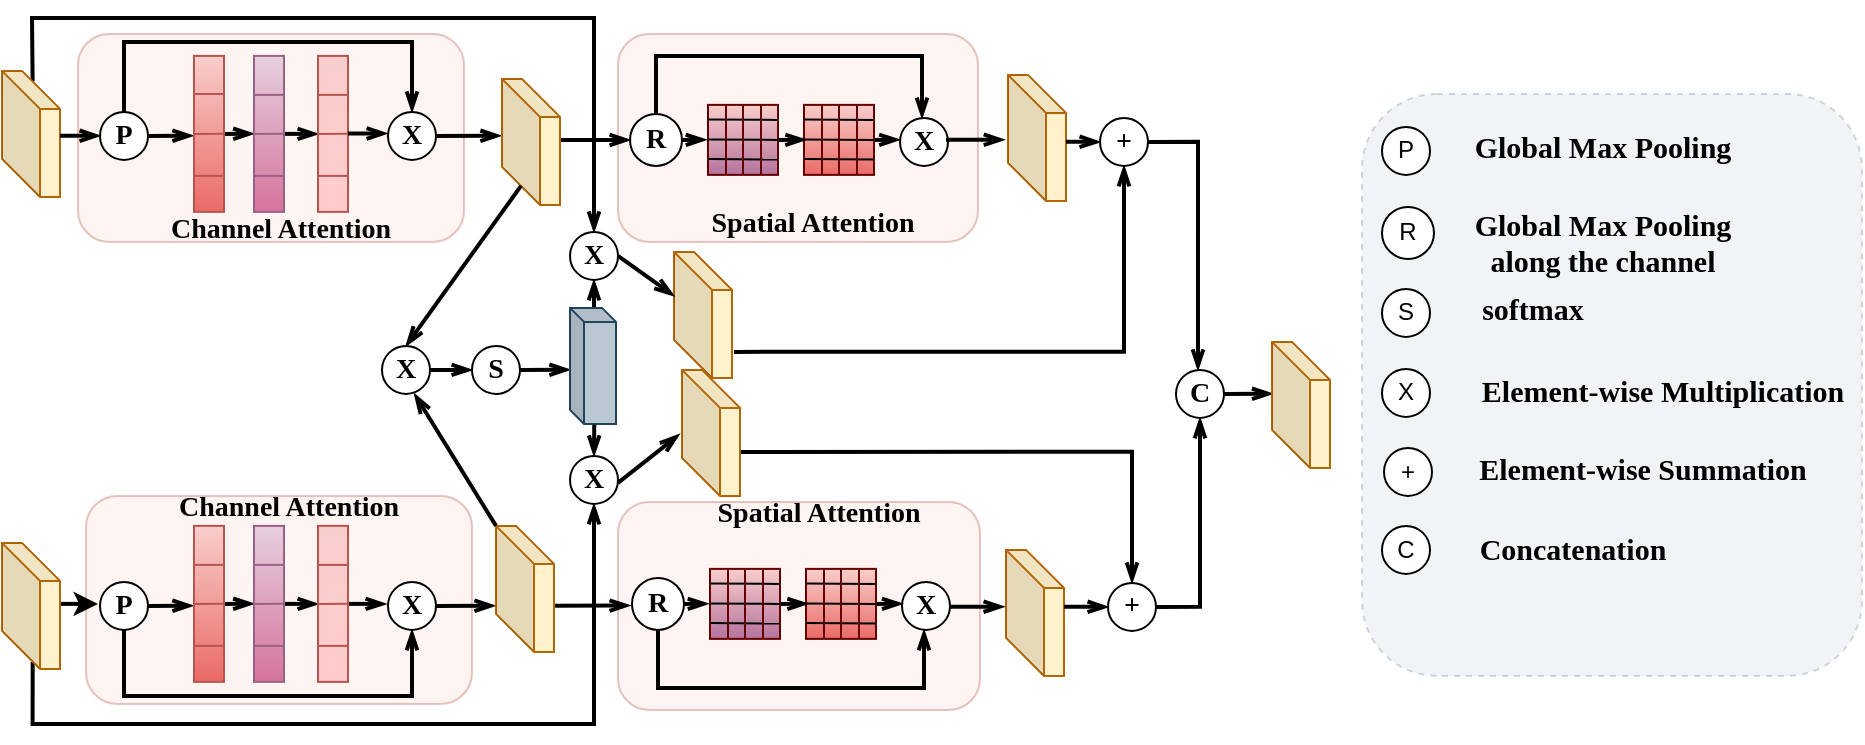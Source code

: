 <mxfile version="15.7.3" type="github">
  <diagram id="kla_TFwa5ksE1_9cNiPs" name="Page-1">
    <mxGraphModel dx="1381" dy="720" grid="1" gridSize="10" guides="1" tooltips="1" connect="1" arrows="1" fold="1" page="1" pageScale="1" pageWidth="980" pageHeight="420" background="none" math="0" shadow="0">
      <root>
        <mxCell id="0" />
        <mxCell id="1" parent="0" />
        <mxCell id="lSViHXrkh7Qbspp2XSNX-234" value="" style="rounded=1;whiteSpace=wrap;html=1;sketch=0;fontFamily=Times New Roman;fontSize=14;strokeColor=#23445d;fillColor=#bac8d3;gradientDirection=south;opacity=20;dashed=1;" vertex="1" parent="1">
          <mxGeometry x="710" y="62.94" width="250" height="291" as="geometry" />
        </mxCell>
        <mxCell id="lSViHXrkh7Qbspp2XSNX-188" value="" style="rounded=1;whiteSpace=wrap;html=1;sketch=0;strokeColor=#ae4132;fillColor=#fad9d5;gradientDirection=south;opacity=30;" vertex="1" parent="1">
          <mxGeometry x="72" y="263.94" width="193" height="104" as="geometry" />
        </mxCell>
        <mxCell id="lSViHXrkh7Qbspp2XSNX-205" value="" style="rounded=1;whiteSpace=wrap;html=1;sketch=0;strokeColor=#ae4132;fillColor=#fad9d5;gradientDirection=south;opacity=30;" vertex="1" parent="1">
          <mxGeometry x="338" y="266.94" width="181" height="104" as="geometry" />
        </mxCell>
        <mxCell id="lSViHXrkh7Qbspp2XSNX-208" value="" style="rounded=1;whiteSpace=wrap;html=1;sketch=0;strokeColor=#ae4132;fillColor=#fad9d5;gradientDirection=south;opacity=30;" vertex="1" parent="1">
          <mxGeometry x="338" y="32.94" width="180" height="104" as="geometry" />
        </mxCell>
        <mxCell id="lSViHXrkh7Qbspp2XSNX-183" value="" style="rounded=1;whiteSpace=wrap;html=1;sketch=0;strokeColor=#ae4132;fillColor=#fad9d5;gradientDirection=south;opacity=30;" vertex="1" parent="1">
          <mxGeometry x="68" y="32.94" width="193" height="104" as="geometry" />
        </mxCell>
        <mxCell id="lSViHXrkh7Qbspp2XSNX-160" style="edgeStyle=orthogonalEdgeStyle;rounded=0;sketch=0;orthogonalLoop=1;jettySize=auto;html=1;exitX=0.529;exitY=0.082;exitDx=0;exitDy=0;exitPerimeter=0;entryX=0.5;entryY=0;entryDx=0;entryDy=0;strokeColor=#000000;endArrow=openThin;endFill=0;strokeWidth=2;" edge="1" parent="1" source="lSViHXrkh7Qbspp2XSNX-192" target="lSViHXrkh7Qbspp2XSNX-129">
          <mxGeometry relative="1" as="geometry">
            <mxPoint x="45" y="42.94" as="sourcePoint" />
            <Array as="points">
              <mxPoint x="45" y="54.94" />
              <mxPoint x="45" y="24.94" />
              <mxPoint x="326" y="24.94" />
            </Array>
          </mxGeometry>
        </mxCell>
        <mxCell id="lSViHXrkh7Qbspp2XSNX-54" style="edgeStyle=orthogonalEdgeStyle;rounded=1;sketch=0;orthogonalLoop=1;jettySize=auto;html=1;exitX=1;exitY=0.5;exitDx=0;exitDy=0;strokeColor=#000000;endArrow=openThin;endFill=0;strokeWidth=2;" edge="1" parent="1" source="lSViHXrkh7Qbspp2XSNX-5">
          <mxGeometry relative="1" as="geometry">
            <mxPoint x="125.414" y="83.871" as="targetPoint" />
          </mxGeometry>
        </mxCell>
        <mxCell id="lSViHXrkh7Qbspp2XSNX-58" style="edgeStyle=orthogonalEdgeStyle;rounded=0;sketch=0;orthogonalLoop=1;jettySize=auto;html=1;exitX=0.5;exitY=0;exitDx=0;exitDy=0;entryX=0.5;entryY=0;entryDx=0;entryDy=0;strokeColor=#000000;endArrow=openThin;endFill=0;strokeWidth=2;" edge="1" parent="1" source="lSViHXrkh7Qbspp2XSNX-5" target="lSViHXrkh7Qbspp2XSNX-18">
          <mxGeometry relative="1" as="geometry">
            <Array as="points">
              <mxPoint x="91" y="36.94" />
              <mxPoint x="235" y="36.94" />
            </Array>
          </mxGeometry>
        </mxCell>
        <mxCell id="lSViHXrkh7Qbspp2XSNX-5" value="&lt;font face=&quot;Times New Roman&quot; size=&quot;1&quot;&gt;&lt;b style=&quot;font-size: 14px&quot;&gt;P&lt;/b&gt;&lt;/font&gt;" style="ellipse;whiteSpace=wrap;html=1;aspect=fixed;" vertex="1" parent="1">
          <mxGeometry x="79" y="71.94" width="24" height="24" as="geometry" />
        </mxCell>
        <mxCell id="lSViHXrkh7Qbspp2XSNX-55" style="edgeStyle=orthogonalEdgeStyle;rounded=1;sketch=0;orthogonalLoop=1;jettySize=auto;html=1;exitX=1;exitY=0.5;exitDx=0;exitDy=0;strokeColor=#000000;endArrow=openThin;endFill=0;strokeWidth=2;" edge="1" parent="1" source="lSViHXrkh7Qbspp2XSNX-6">
          <mxGeometry relative="1" as="geometry">
            <mxPoint x="155.759" y="83.181" as="targetPoint" />
          </mxGeometry>
        </mxCell>
        <mxCell id="lSViHXrkh7Qbspp2XSNX-6" value="" style="rounded=0;whiteSpace=wrap;html=1;fillColor=#f8cecc;gradientColor=#ea6b66;strokeColor=#b85450;" vertex="1" parent="1">
          <mxGeometry x="126" y="43.94" width="15" height="78" as="geometry" />
        </mxCell>
        <mxCell id="lSViHXrkh7Qbspp2XSNX-8" value="" style="endArrow=none;html=1;rounded=0;entryX=1;entryY=0.25;entryDx=0;entryDy=0;fillColor=#f8cecc;gradientColor=#ea6b66;strokeColor=#b85450;" edge="1" parent="1">
          <mxGeometry width="50" height="50" relative="1" as="geometry">
            <mxPoint x="126" y="82.94" as="sourcePoint" />
            <mxPoint x="141" y="82.87" as="targetPoint" />
          </mxGeometry>
        </mxCell>
        <mxCell id="lSViHXrkh7Qbspp2XSNX-9" value="" style="endArrow=none;html=1;rounded=0;fillColor=#f8cecc;gradientColor=#ea6b66;strokeColor=#b85450;" edge="1" parent="1">
          <mxGeometry width="50" height="50" relative="1" as="geometry">
            <mxPoint x="126" y="103.94" as="sourcePoint" />
            <mxPoint x="141" y="103.94" as="targetPoint" />
          </mxGeometry>
        </mxCell>
        <mxCell id="lSViHXrkh7Qbspp2XSNX-139" style="edgeStyle=orthogonalEdgeStyle;rounded=0;sketch=0;orthogonalLoop=1;jettySize=auto;html=1;exitX=1;exitY=0.5;exitDx=0;exitDy=0;entryX=0.048;entryY=0.432;entryDx=0;entryDy=0;entryPerimeter=0;strokeColor=#000000;endArrow=openThin;endFill=0;strokeWidth=2;" edge="1" parent="1" source="lSViHXrkh7Qbspp2XSNX-18">
          <mxGeometry relative="1" as="geometry">
            <mxPoint x="279.44" y="84.5" as="targetPoint" />
          </mxGeometry>
        </mxCell>
        <mxCell id="lSViHXrkh7Qbspp2XSNX-18" value="&lt;font face=&quot;Times New Roman&quot; size=&quot;1&quot;&gt;&lt;b style=&quot;font-size: 14px&quot;&gt;X&lt;/b&gt;&lt;/font&gt;" style="ellipse;whiteSpace=wrap;html=1;aspect=fixed;" vertex="1" parent="1">
          <mxGeometry x="223" y="71.94" width="24" height="24" as="geometry" />
        </mxCell>
        <mxCell id="lSViHXrkh7Qbspp2XSNX-63" style="edgeStyle=orthogonalEdgeStyle;rounded=0;sketch=0;orthogonalLoop=1;jettySize=auto;html=1;exitX=1;exitY=0.5;exitDx=0;exitDy=0;strokeColor=#000000;endArrow=openThin;endFill=0;strokeWidth=2;" edge="1" parent="1" source="lSViHXrkh7Qbspp2XSNX-20">
          <mxGeometry relative="1" as="geometry">
            <mxPoint x="382.143" y="85.797" as="targetPoint" />
          </mxGeometry>
        </mxCell>
        <mxCell id="lSViHXrkh7Qbspp2XSNX-69" style="edgeStyle=orthogonalEdgeStyle;rounded=0;sketch=0;orthogonalLoop=1;jettySize=auto;html=1;exitX=0.5;exitY=0;exitDx=0;exitDy=0;strokeColor=#000000;endArrow=openThin;endFill=0;strokeWidth=2;" edge="1" parent="1" source="lSViHXrkh7Qbspp2XSNX-20">
          <mxGeometry relative="1" as="geometry">
            <mxPoint x="490" y="75" as="targetPoint" />
            <Array as="points">
              <mxPoint x="357" y="43.94" />
              <mxPoint x="490" y="43.94" />
            </Array>
          </mxGeometry>
        </mxCell>
        <mxCell id="lSViHXrkh7Qbspp2XSNX-20" value="&lt;font face=&quot;Times New Roman&quot; size=&quot;1&quot;&gt;&lt;b style=&quot;font-size: 14px&quot;&gt;R&lt;/b&gt;&lt;/font&gt;" style="ellipse;whiteSpace=wrap;html=1;aspect=fixed;" vertex="1" parent="1">
          <mxGeometry x="344" y="72.94" width="26" height="26" as="geometry" />
        </mxCell>
        <mxCell id="lSViHXrkh7Qbspp2XSNX-167" style="edgeStyle=orthogonalEdgeStyle;rounded=0;sketch=0;orthogonalLoop=1;jettySize=auto;html=1;exitX=1;exitY=0.5;exitDx=0;exitDy=0;strokeColor=#000000;endArrow=openThin;endFill=0;strokeWidth=2;entryX=-0.01;entryY=0.453;entryDx=0;entryDy=0;entryPerimeter=0;" edge="1" parent="1" source="lSViHXrkh7Qbspp2XSNX-29" target="lSViHXrkh7Qbspp2XSNX-67">
          <mxGeometry relative="1" as="geometry">
            <mxPoint x="477" y="86" as="targetPoint" />
          </mxGeometry>
        </mxCell>
        <mxCell id="lSViHXrkh7Qbspp2XSNX-29" value="" style="whiteSpace=wrap;html=1;aspect=fixed;fillColor=#f8cecc;gradientColor=#ea6b66;strokeColor=#660000;gradientDirection=south;" vertex="1" parent="1">
          <mxGeometry x="431" y="68.44" width="35" height="35" as="geometry" />
        </mxCell>
        <mxCell id="lSViHXrkh7Qbspp2XSNX-30" value="" style="endArrow=none;html=1;rounded=0;exitX=0;exitY=0.25;exitDx=0;exitDy=0;" edge="1" parent="1">
          <mxGeometry width="50" height="50" relative="1" as="geometry">
            <mxPoint x="431" y="75.74" as="sourcePoint" />
            <mxPoint x="466" y="75.94" as="targetPoint" />
          </mxGeometry>
        </mxCell>
        <mxCell id="lSViHXrkh7Qbspp2XSNX-31" value="" style="endArrow=none;html=1;rounded=0;exitX=0;exitY=0.25;exitDx=0;exitDy=0;" edge="1" parent="1">
          <mxGeometry width="50" height="50" relative="1" as="geometry">
            <mxPoint x="431" y="85.74" as="sourcePoint" />
            <mxPoint x="466" y="85.94" as="targetPoint" />
          </mxGeometry>
        </mxCell>
        <mxCell id="lSViHXrkh7Qbspp2XSNX-32" value="" style="endArrow=none;html=1;rounded=0;exitX=0;exitY=0.25;exitDx=0;exitDy=0;" edge="1" parent="1">
          <mxGeometry width="50" height="50" relative="1" as="geometry">
            <mxPoint x="431" y="95.54" as="sourcePoint" />
            <mxPoint x="466" y="95.74" as="targetPoint" />
          </mxGeometry>
        </mxCell>
        <mxCell id="lSViHXrkh7Qbspp2XSNX-33" value="" style="endArrow=none;html=1;rounded=0;exitX=0.5;exitY=1;exitDx=0;exitDy=0;entryX=0.5;entryY=0;entryDx=0;entryDy=0;strokeColor=#660000;" edge="1" parent="1" source="lSViHXrkh7Qbspp2XSNX-29" target="lSViHXrkh7Qbspp2XSNX-29">
          <mxGeometry width="50" height="50" relative="1" as="geometry">
            <mxPoint x="396" y="118.44" as="sourcePoint" />
            <mxPoint x="446" y="68.44" as="targetPoint" />
          </mxGeometry>
        </mxCell>
        <mxCell id="lSViHXrkh7Qbspp2XSNX-34" value="" style="endArrow=none;html=1;rounded=0;exitX=0.5;exitY=1;exitDx=0;exitDy=0;entryX=0.5;entryY=0;entryDx=0;entryDy=0;strokeColor=#660000;" edge="1" parent="1">
          <mxGeometry width="50" height="50" relative="1" as="geometry">
            <mxPoint x="440" y="103.44" as="sourcePoint" />
            <mxPoint x="440" y="68.44" as="targetPoint" />
          </mxGeometry>
        </mxCell>
        <mxCell id="lSViHXrkh7Qbspp2XSNX-35" value="" style="endArrow=none;html=1;rounded=0;exitX=0.5;exitY=1;exitDx=0;exitDy=0;entryX=0.5;entryY=0;entryDx=0;entryDy=0;strokeColor=#660000;" edge="1" parent="1">
          <mxGeometry width="50" height="50" relative="1" as="geometry">
            <mxPoint x="457.5" y="103.44" as="sourcePoint" />
            <mxPoint x="457.5" y="68.44" as="targetPoint" />
          </mxGeometry>
        </mxCell>
        <mxCell id="lSViHXrkh7Qbspp2XSNX-64" style="edgeStyle=orthogonalEdgeStyle;rounded=0;sketch=0;orthogonalLoop=1;jettySize=auto;html=1;exitX=1;exitY=0.5;exitDx=0;exitDy=0;strokeColor=#000000;endArrow=openThin;endFill=0;strokeWidth=2;" edge="1" parent="1" source="lSViHXrkh7Qbspp2XSNX-36">
          <mxGeometry relative="1" as="geometry">
            <mxPoint x="431.857" y="85.797" as="targetPoint" />
          </mxGeometry>
        </mxCell>
        <mxCell id="lSViHXrkh7Qbspp2XSNX-36" value="" style="whiteSpace=wrap;html=1;aspect=fixed;fillColor=#f8cecc;strokeColor=#660000;gradientDirection=south;gradientColor=#B5739D;" vertex="1" parent="1">
          <mxGeometry x="383" y="68.44" width="35" height="35" as="geometry" />
        </mxCell>
        <mxCell id="lSViHXrkh7Qbspp2XSNX-37" value="" style="endArrow=none;html=1;rounded=0;exitX=0;exitY=0.25;exitDx=0;exitDy=0;fillColor=#f8cecc;gradientColor=#ea6b66;strokeColor=#000000;" edge="1" parent="1">
          <mxGeometry width="50" height="50" relative="1" as="geometry">
            <mxPoint x="383" y="75.74" as="sourcePoint" />
            <mxPoint x="418.0" y="75.94" as="targetPoint" />
          </mxGeometry>
        </mxCell>
        <mxCell id="lSViHXrkh7Qbspp2XSNX-38" value="" style="endArrow=none;html=1;rounded=0;exitX=0;exitY=0.25;exitDx=0;exitDy=0;fillColor=#f8cecc;gradientColor=#ea6b66;strokeColor=#000000;" edge="1" parent="1">
          <mxGeometry width="50" height="50" relative="1" as="geometry">
            <mxPoint x="383" y="85.74" as="sourcePoint" />
            <mxPoint x="418.0" y="85.94" as="targetPoint" />
          </mxGeometry>
        </mxCell>
        <mxCell id="lSViHXrkh7Qbspp2XSNX-39" value="" style="endArrow=none;html=1;rounded=0;exitX=0;exitY=0.25;exitDx=0;exitDy=0;fillColor=#f8cecc;gradientColor=#ea6b66;strokeColor=#000000;" edge="1" parent="1">
          <mxGeometry width="50" height="50" relative="1" as="geometry">
            <mxPoint x="383" y="95.54" as="sourcePoint" />
            <mxPoint x="418.0" y="95.74" as="targetPoint" />
          </mxGeometry>
        </mxCell>
        <mxCell id="lSViHXrkh7Qbspp2XSNX-40" value="" style="endArrow=none;html=1;rounded=0;exitX=0.5;exitY=1;exitDx=0;exitDy=0;entryX=0.5;entryY=0;entryDx=0;entryDy=0;strokeColor=#660000;fillColor=#f8cecc;gradientColor=#ea6b66;" edge="1" parent="1" source="lSViHXrkh7Qbspp2XSNX-36" target="lSViHXrkh7Qbspp2XSNX-36">
          <mxGeometry width="50" height="50" relative="1" as="geometry">
            <mxPoint x="348" y="118.44" as="sourcePoint" />
            <mxPoint x="398" y="68.44" as="targetPoint" />
          </mxGeometry>
        </mxCell>
        <mxCell id="lSViHXrkh7Qbspp2XSNX-41" value="" style="endArrow=none;html=1;rounded=0;exitX=0.5;exitY=1;exitDx=0;exitDy=0;entryX=0.5;entryY=0;entryDx=0;entryDy=0;strokeColor=#660000;fillColor=#f8cecc;gradientColor=#ea6b66;" edge="1" parent="1">
          <mxGeometry width="50" height="50" relative="1" as="geometry">
            <mxPoint x="392" y="103.44" as="sourcePoint" />
            <mxPoint x="392" y="68.44" as="targetPoint" />
          </mxGeometry>
        </mxCell>
        <mxCell id="lSViHXrkh7Qbspp2XSNX-42" value="" style="endArrow=none;html=1;rounded=0;exitX=0.5;exitY=1;exitDx=0;exitDy=0;entryX=0.5;entryY=0;entryDx=0;entryDy=0;strokeColor=#660000;fillColor=#f8cecc;gradientColor=#ea6b66;" edge="1" parent="1">
          <mxGeometry width="50" height="50" relative="1" as="geometry">
            <mxPoint x="409.5" y="103.44" as="sourcePoint" />
            <mxPoint x="409.5" y="68.44" as="targetPoint" />
          </mxGeometry>
        </mxCell>
        <mxCell id="lSViHXrkh7Qbspp2XSNX-56" style="edgeStyle=orthogonalEdgeStyle;rounded=1;sketch=0;orthogonalLoop=1;jettySize=auto;html=1;exitX=1;exitY=0.5;exitDx=0;exitDy=0;entryX=0;entryY=0.5;entryDx=0;entryDy=0;strokeColor=#000000;endArrow=openThin;endFill=0;strokeWidth=2;" edge="1" parent="1" source="lSViHXrkh7Qbspp2XSNX-43" target="lSViHXrkh7Qbspp2XSNX-47">
          <mxGeometry relative="1" as="geometry" />
        </mxCell>
        <mxCell id="lSViHXrkh7Qbspp2XSNX-43" value="" style="rounded=0;whiteSpace=wrap;html=1;fillColor=#e6d0de;gradientColor=#d5739d;strokeColor=#996185;" vertex="1" parent="1">
          <mxGeometry x="156" y="43.94" width="15" height="78" as="geometry" />
        </mxCell>
        <mxCell id="lSViHXrkh7Qbspp2XSNX-44" value="" style="endArrow=none;html=1;rounded=0;entryX=1;entryY=0.25;entryDx=0;entryDy=0;exitX=0;exitY=0.25;exitDx=0;exitDy=0;fillColor=#e6d0de;gradientColor=#d5739d;strokeColor=#996185;" edge="1" parent="1" source="lSViHXrkh7Qbspp2XSNX-43" target="lSViHXrkh7Qbspp2XSNX-43">
          <mxGeometry width="50" height="50" relative="1" as="geometry">
            <mxPoint x="156" y="63.94" as="sourcePoint" />
            <mxPoint x="206" y="13.94" as="targetPoint" />
          </mxGeometry>
        </mxCell>
        <mxCell id="lSViHXrkh7Qbspp2XSNX-45" value="" style="endArrow=none;html=1;rounded=0;entryX=1;entryY=0.25;entryDx=0;entryDy=0;fillColor=#e6d0de;gradientColor=#d5739d;strokeColor=#996185;" edge="1" parent="1">
          <mxGeometry width="50" height="50" relative="1" as="geometry">
            <mxPoint x="156" y="82.94" as="sourcePoint" />
            <mxPoint x="171" y="82.87" as="targetPoint" />
          </mxGeometry>
        </mxCell>
        <mxCell id="lSViHXrkh7Qbspp2XSNX-46" value="" style="endArrow=none;html=1;rounded=0;fillColor=#e6d0de;gradientColor=#d5739d;strokeColor=#996185;" edge="1" parent="1">
          <mxGeometry width="50" height="50" relative="1" as="geometry">
            <mxPoint x="156" y="103.94" as="sourcePoint" />
            <mxPoint x="171" y="103.94" as="targetPoint" />
          </mxGeometry>
        </mxCell>
        <mxCell id="lSViHXrkh7Qbspp2XSNX-47" value="" style="rounded=0;whiteSpace=wrap;html=1;fillColor=#f8cecc;strokeColor=#b85450;gradientColor=#FFCCCC;" vertex="1" parent="1">
          <mxGeometry x="188" y="43.94" width="15" height="78" as="geometry" />
        </mxCell>
        <mxCell id="lSViHXrkh7Qbspp2XSNX-48" value="" style="endArrow=none;html=1;rounded=0;entryX=1;entryY=0.25;entryDx=0;entryDy=0;exitX=0;exitY=0.25;exitDx=0;exitDy=0;fillColor=#f8cecc;strokeColor=#b85450;gradientColor=#ea6b66;" edge="1" parent="1" source="lSViHXrkh7Qbspp2XSNX-47" target="lSViHXrkh7Qbspp2XSNX-47">
          <mxGeometry width="50" height="50" relative="1" as="geometry">
            <mxPoint x="188" y="63.94" as="sourcePoint" />
            <mxPoint x="238" y="13.94" as="targetPoint" />
          </mxGeometry>
        </mxCell>
        <mxCell id="lSViHXrkh7Qbspp2XSNX-49" value="" style="endArrow=none;html=1;rounded=0;entryX=1;entryY=0.25;entryDx=0;entryDy=0;fillColor=#f8cecc;strokeColor=#b85450;gradientColor=#ea6b66;" edge="1" parent="1">
          <mxGeometry width="50" height="50" relative="1" as="geometry">
            <mxPoint x="188" y="82.94" as="sourcePoint" />
            <mxPoint x="203" y="82.87" as="targetPoint" />
          </mxGeometry>
        </mxCell>
        <mxCell id="lSViHXrkh7Qbspp2XSNX-50" value="" style="endArrow=none;html=1;rounded=0;fillColor=#f8cecc;strokeColor=#b85450;gradientColor=#ea6b66;" edge="1" parent="1">
          <mxGeometry width="50" height="50" relative="1" as="geometry">
            <mxPoint x="188" y="103.94" as="sourcePoint" />
            <mxPoint x="203" y="103.94" as="targetPoint" />
          </mxGeometry>
        </mxCell>
        <mxCell id="lSViHXrkh7Qbspp2XSNX-62" style="edgeStyle=orthogonalEdgeStyle;rounded=0;sketch=0;orthogonalLoop=1;jettySize=auto;html=1;exitX=1;exitY=0.5;exitDx=0;exitDy=0;strokeColor=#000000;endArrow=openThin;endFill=0;strokeWidth=2;" edge="1" parent="1">
          <mxGeometry relative="1" as="geometry">
            <mxPoint x="344" y="85.94" as="targetPoint" />
            <mxPoint x="308.0" y="85.95" as="sourcePoint" />
          </mxGeometry>
        </mxCell>
        <mxCell id="lSViHXrkh7Qbspp2XSNX-67" value="&lt;font face=&quot;Times New Roman&quot; size=&quot;1&quot;&gt;&lt;b style=&quot;font-size: 14px&quot;&gt;X&lt;/b&gt;&lt;/font&gt;" style="ellipse;whiteSpace=wrap;html=1;aspect=fixed;" vertex="1" parent="1">
          <mxGeometry x="479" y="74.94" width="24" height="24" as="geometry" />
        </mxCell>
        <mxCell id="lSViHXrkh7Qbspp2XSNX-116" style="edgeStyle=orthogonalEdgeStyle;rounded=0;sketch=0;orthogonalLoop=1;jettySize=auto;html=1;exitX=0;exitY=0;exitDx=30;exitDy=50;exitPerimeter=0;strokeColor=#000000;strokeWidth=2;" edge="1" parent="1">
          <mxGeometry relative="1" as="geometry">
            <mxPoint x="78" y="317.94" as="targetPoint" />
            <mxPoint x="55" y="317.94" as="sourcePoint" />
          </mxGeometry>
        </mxCell>
        <mxCell id="lSViHXrkh7Qbspp2XSNX-161" style="edgeStyle=orthogonalEdgeStyle;rounded=0;sketch=0;orthogonalLoop=1;jettySize=auto;html=1;exitX=0.529;exitY=0.945;exitDx=0;exitDy=0;exitPerimeter=0;entryX=0.5;entryY=1;entryDx=0;entryDy=0;strokeColor=#000000;endArrow=openThin;endFill=0;strokeWidth=2;" edge="1" parent="1" source="lSViHXrkh7Qbspp2XSNX-193" target="lSViHXrkh7Qbspp2XSNX-145">
          <mxGeometry relative="1" as="geometry">
            <mxPoint x="45" y="347.94" as="sourcePoint" />
            <Array as="points">
              <mxPoint x="45" y="378" />
              <mxPoint x="326" y="378" />
            </Array>
          </mxGeometry>
        </mxCell>
        <mxCell id="lSViHXrkh7Qbspp2XSNX-72" style="edgeStyle=orthogonalEdgeStyle;rounded=1;sketch=0;orthogonalLoop=1;jettySize=auto;html=1;exitX=1;exitY=0.5;exitDx=0;exitDy=0;strokeColor=#000000;endArrow=openThin;endFill=0;strokeWidth=2;" edge="1" parent="1" source="lSViHXrkh7Qbspp2XSNX-74">
          <mxGeometry relative="1" as="geometry">
            <mxPoint x="125.414" y="318.871" as="targetPoint" />
          </mxGeometry>
        </mxCell>
        <mxCell id="lSViHXrkh7Qbspp2XSNX-118" style="edgeStyle=orthogonalEdgeStyle;rounded=0;sketch=0;orthogonalLoop=1;jettySize=auto;html=1;exitX=0.5;exitY=1;exitDx=0;exitDy=0;entryX=0.5;entryY=1;entryDx=0;entryDy=0;strokeColor=#000000;endArrow=openThin;endFill=0;strokeWidth=2;" edge="1" parent="1" source="lSViHXrkh7Qbspp2XSNX-74" target="lSViHXrkh7Qbspp2XSNX-81">
          <mxGeometry relative="1" as="geometry">
            <Array as="points">
              <mxPoint x="91" y="363.94" />
              <mxPoint x="235" y="363.94" />
            </Array>
          </mxGeometry>
        </mxCell>
        <mxCell id="lSViHXrkh7Qbspp2XSNX-74" value="&lt;b&gt;&lt;font face=&quot;Times New Roman&quot; style=&quot;font-size: 14px&quot;&gt;P&lt;/font&gt;&lt;/b&gt;" style="ellipse;whiteSpace=wrap;html=1;aspect=fixed;" vertex="1" parent="1">
          <mxGeometry x="79" y="306.94" width="24" height="24" as="geometry" />
        </mxCell>
        <mxCell id="lSViHXrkh7Qbspp2XSNX-75" style="edgeStyle=orthogonalEdgeStyle;rounded=1;sketch=0;orthogonalLoop=1;jettySize=auto;html=1;exitX=1;exitY=0.5;exitDx=0;exitDy=0;strokeColor=#000000;endArrow=openThin;endFill=0;strokeWidth=2;" edge="1" parent="1" source="lSViHXrkh7Qbspp2XSNX-76">
          <mxGeometry relative="1" as="geometry">
            <mxPoint x="155.759" y="318.181" as="targetPoint" />
          </mxGeometry>
        </mxCell>
        <mxCell id="lSViHXrkh7Qbspp2XSNX-76" value="" style="rounded=0;whiteSpace=wrap;html=1;fillColor=#f8cecc;gradientColor=#ea6b66;strokeColor=#b85450;" vertex="1" parent="1">
          <mxGeometry x="126" y="278.94" width="15" height="78" as="geometry" />
        </mxCell>
        <mxCell id="lSViHXrkh7Qbspp2XSNX-77" value="" style="endArrow=none;html=1;rounded=0;entryX=1;entryY=0.25;entryDx=0;entryDy=0;exitX=0;exitY=0.25;exitDx=0;exitDy=0;fillColor=#f8cecc;gradientColor=#ea6b66;strokeColor=#b85450;" edge="1" parent="1" source="lSViHXrkh7Qbspp2XSNX-76" target="lSViHXrkh7Qbspp2XSNX-76">
          <mxGeometry width="50" height="50" relative="1" as="geometry">
            <mxPoint x="126" y="298.94" as="sourcePoint" />
            <mxPoint x="176" y="248.94" as="targetPoint" />
          </mxGeometry>
        </mxCell>
        <mxCell id="lSViHXrkh7Qbspp2XSNX-78" value="" style="endArrow=none;html=1;rounded=0;entryX=1;entryY=0.25;entryDx=0;entryDy=0;fillColor=#f8cecc;gradientColor=#ea6b66;strokeColor=#b85450;" edge="1" parent="1">
          <mxGeometry width="50" height="50" relative="1" as="geometry">
            <mxPoint x="126" y="317.94" as="sourcePoint" />
            <mxPoint x="141" y="317.87" as="targetPoint" />
          </mxGeometry>
        </mxCell>
        <mxCell id="lSViHXrkh7Qbspp2XSNX-79" value="" style="endArrow=none;html=1;rounded=0;fillColor=#f8cecc;gradientColor=#ea6b66;strokeColor=#b85450;" edge="1" parent="1">
          <mxGeometry width="50" height="50" relative="1" as="geometry">
            <mxPoint x="126" y="338.94" as="sourcePoint" />
            <mxPoint x="141" y="338.94" as="targetPoint" />
          </mxGeometry>
        </mxCell>
        <mxCell id="lSViHXrkh7Qbspp2XSNX-80" style="edgeStyle=orthogonalEdgeStyle;rounded=0;sketch=0;orthogonalLoop=1;jettySize=auto;html=1;exitX=1;exitY=0.5;exitDx=0;exitDy=0;strokeColor=#000000;endArrow=openThin;endFill=0;strokeWidth=2;" edge="1" parent="1" source="lSViHXrkh7Qbspp2XSNX-81">
          <mxGeometry relative="1" as="geometry">
            <mxPoint x="276.448" y="318.871" as="targetPoint" />
          </mxGeometry>
        </mxCell>
        <mxCell id="lSViHXrkh7Qbspp2XSNX-81" value="&lt;b&gt;&lt;font face=&quot;Times New Roman&quot; style=&quot;font-size: 14px&quot;&gt;X&lt;/font&gt;&lt;/b&gt;" style="ellipse;whiteSpace=wrap;html=1;aspect=fixed;" vertex="1" parent="1">
          <mxGeometry x="223" y="306.94" width="24" height="24" as="geometry" />
        </mxCell>
        <mxCell id="lSViHXrkh7Qbspp2XSNX-83" style="edgeStyle=orthogonalEdgeStyle;rounded=0;sketch=0;orthogonalLoop=1;jettySize=auto;html=1;exitX=1;exitY=0.5;exitDx=0;exitDy=0;strokeColor=#000000;endArrow=openThin;endFill=0;strokeWidth=2;" edge="1" parent="1" source="lSViHXrkh7Qbspp2XSNX-85">
          <mxGeometry relative="1" as="geometry">
            <mxPoint x="383.143" y="317.797" as="targetPoint" />
          </mxGeometry>
        </mxCell>
        <mxCell id="lSViHXrkh7Qbspp2XSNX-119" style="edgeStyle=orthogonalEdgeStyle;rounded=0;sketch=0;orthogonalLoop=1;jettySize=auto;html=1;exitX=0.5;exitY=1;exitDx=0;exitDy=0;strokeColor=#000000;endArrow=openThin;endFill=0;strokeWidth=2;" edge="1" parent="1" source="lSViHXrkh7Qbspp2XSNX-85">
          <mxGeometry relative="1" as="geometry">
            <mxPoint x="491" y="331" as="targetPoint" />
            <Array as="points">
              <mxPoint x="358" y="359.94" />
              <mxPoint x="491" y="359.94" />
            </Array>
          </mxGeometry>
        </mxCell>
        <mxCell id="lSViHXrkh7Qbspp2XSNX-85" value="&lt;font face=&quot;Times New Roman&quot; size=&quot;1&quot;&gt;&lt;b style=&quot;font-size: 14px&quot;&gt;R&lt;/b&gt;&lt;/font&gt;" style="ellipse;whiteSpace=wrap;html=1;aspect=fixed;" vertex="1" parent="1">
          <mxGeometry x="345" y="304.94" width="26" height="26" as="geometry" />
        </mxCell>
        <mxCell id="lSViHXrkh7Qbspp2XSNX-86" style="edgeStyle=orthogonalEdgeStyle;rounded=0;sketch=0;orthogonalLoop=1;jettySize=auto;html=1;exitX=1;exitY=0.5;exitDx=0;exitDy=0;strokeColor=#000000;entryX=0.008;entryY=0.451;entryDx=0;entryDy=0;entryPerimeter=0;endArrow=openThin;endFill=0;strokeWidth=2;" edge="1" parent="1" source="lSViHXrkh7Qbspp2XSNX-87" target="lSViHXrkh7Qbspp2XSNX-115">
          <mxGeometry relative="1" as="geometry">
            <mxPoint x="478" y="318" as="targetPoint" />
          </mxGeometry>
        </mxCell>
        <mxCell id="lSViHXrkh7Qbspp2XSNX-87" value="" style="whiteSpace=wrap;html=1;aspect=fixed;fillColor=#f8cecc;gradientColor=#ea6b66;strokeColor=#660000;gradientDirection=south;" vertex="1" parent="1">
          <mxGeometry x="432" y="300.44" width="35" height="35" as="geometry" />
        </mxCell>
        <mxCell id="lSViHXrkh7Qbspp2XSNX-88" value="" style="endArrow=none;html=1;rounded=0;exitX=0;exitY=0.25;exitDx=0;exitDy=0;" edge="1" parent="1">
          <mxGeometry width="50" height="50" relative="1" as="geometry">
            <mxPoint x="432" y="307.74" as="sourcePoint" />
            <mxPoint x="467" y="307.94" as="targetPoint" />
          </mxGeometry>
        </mxCell>
        <mxCell id="lSViHXrkh7Qbspp2XSNX-89" value="" style="endArrow=none;html=1;rounded=0;exitX=0;exitY=0.25;exitDx=0;exitDy=0;" edge="1" parent="1">
          <mxGeometry width="50" height="50" relative="1" as="geometry">
            <mxPoint x="432" y="317.74" as="sourcePoint" />
            <mxPoint x="467" y="317.94" as="targetPoint" />
          </mxGeometry>
        </mxCell>
        <mxCell id="lSViHXrkh7Qbspp2XSNX-90" value="" style="endArrow=none;html=1;rounded=0;exitX=0;exitY=0.25;exitDx=0;exitDy=0;" edge="1" parent="1">
          <mxGeometry width="50" height="50" relative="1" as="geometry">
            <mxPoint x="432" y="327.54" as="sourcePoint" />
            <mxPoint x="467" y="327.74" as="targetPoint" />
          </mxGeometry>
        </mxCell>
        <mxCell id="lSViHXrkh7Qbspp2XSNX-91" value="" style="endArrow=none;html=1;rounded=0;exitX=0.5;exitY=1;exitDx=0;exitDy=0;entryX=0.5;entryY=0;entryDx=0;entryDy=0;strokeColor=#660000;" edge="1" parent="1" source="lSViHXrkh7Qbspp2XSNX-87" target="lSViHXrkh7Qbspp2XSNX-87">
          <mxGeometry width="50" height="50" relative="1" as="geometry">
            <mxPoint x="397" y="350.44" as="sourcePoint" />
            <mxPoint x="447" y="300.44" as="targetPoint" />
          </mxGeometry>
        </mxCell>
        <mxCell id="lSViHXrkh7Qbspp2XSNX-92" value="" style="endArrow=none;html=1;rounded=0;exitX=0.5;exitY=1;exitDx=0;exitDy=0;entryX=0.5;entryY=0;entryDx=0;entryDy=0;strokeColor=#660000;" edge="1" parent="1">
          <mxGeometry width="50" height="50" relative="1" as="geometry">
            <mxPoint x="441" y="335.44" as="sourcePoint" />
            <mxPoint x="441" y="300.44" as="targetPoint" />
          </mxGeometry>
        </mxCell>
        <mxCell id="lSViHXrkh7Qbspp2XSNX-93" value="" style="endArrow=none;html=1;rounded=0;exitX=0.5;exitY=1;exitDx=0;exitDy=0;entryX=0.5;entryY=0;entryDx=0;entryDy=0;strokeColor=#660000;" edge="1" parent="1">
          <mxGeometry width="50" height="50" relative="1" as="geometry">
            <mxPoint x="458.5" y="335.44" as="sourcePoint" />
            <mxPoint x="458.5" y="300.44" as="targetPoint" />
          </mxGeometry>
        </mxCell>
        <mxCell id="lSViHXrkh7Qbspp2XSNX-94" style="edgeStyle=orthogonalEdgeStyle;rounded=0;sketch=0;orthogonalLoop=1;jettySize=auto;html=1;exitX=1;exitY=0.5;exitDx=0;exitDy=0;strokeColor=#000000;endArrow=openThin;endFill=0;strokeWidth=2;" edge="1" parent="1" source="lSViHXrkh7Qbspp2XSNX-95">
          <mxGeometry relative="1" as="geometry">
            <mxPoint x="432.857" y="317.797" as="targetPoint" />
          </mxGeometry>
        </mxCell>
        <mxCell id="lSViHXrkh7Qbspp2XSNX-95" value="" style="whiteSpace=wrap;html=1;aspect=fixed;fillColor=#f8cecc;strokeColor=#660000;gradientDirection=south;gradientColor=#B5739D;" vertex="1" parent="1">
          <mxGeometry x="384" y="300.44" width="35" height="35" as="geometry" />
        </mxCell>
        <mxCell id="lSViHXrkh7Qbspp2XSNX-96" value="" style="endArrow=none;html=1;rounded=0;exitX=0;exitY=0.25;exitDx=0;exitDy=0;fillColor=#f8cecc;gradientColor=#ea6b66;strokeColor=#000000;" edge="1" parent="1">
          <mxGeometry width="50" height="50" relative="1" as="geometry">
            <mxPoint x="384" y="307.74" as="sourcePoint" />
            <mxPoint x="419" y="307.94" as="targetPoint" />
          </mxGeometry>
        </mxCell>
        <mxCell id="lSViHXrkh7Qbspp2XSNX-97" value="" style="endArrow=none;html=1;rounded=0;exitX=0;exitY=0.25;exitDx=0;exitDy=0;fillColor=#f8cecc;gradientColor=#ea6b66;strokeColor=#000000;" edge="1" parent="1">
          <mxGeometry width="50" height="50" relative="1" as="geometry">
            <mxPoint x="384" y="317.74" as="sourcePoint" />
            <mxPoint x="419" y="317.94" as="targetPoint" />
          </mxGeometry>
        </mxCell>
        <mxCell id="lSViHXrkh7Qbspp2XSNX-98" value="" style="endArrow=none;html=1;rounded=0;exitX=0;exitY=0.25;exitDx=0;exitDy=0;fillColor=#f8cecc;gradientColor=#ea6b66;strokeColor=#000000;" edge="1" parent="1">
          <mxGeometry width="50" height="50" relative="1" as="geometry">
            <mxPoint x="384" y="327.54" as="sourcePoint" />
            <mxPoint x="419" y="327.74" as="targetPoint" />
          </mxGeometry>
        </mxCell>
        <mxCell id="lSViHXrkh7Qbspp2XSNX-99" value="" style="endArrow=none;html=1;rounded=0;exitX=0.5;exitY=1;exitDx=0;exitDy=0;entryX=0.5;entryY=0;entryDx=0;entryDy=0;strokeColor=#660000;fillColor=#f8cecc;gradientColor=#ea6b66;" edge="1" parent="1" source="lSViHXrkh7Qbspp2XSNX-95" target="lSViHXrkh7Qbspp2XSNX-95">
          <mxGeometry width="50" height="50" relative="1" as="geometry">
            <mxPoint x="349" y="350.44" as="sourcePoint" />
            <mxPoint x="399" y="300.44" as="targetPoint" />
          </mxGeometry>
        </mxCell>
        <mxCell id="lSViHXrkh7Qbspp2XSNX-100" value="" style="endArrow=none;html=1;rounded=0;exitX=0.5;exitY=1;exitDx=0;exitDy=0;entryX=0.5;entryY=0;entryDx=0;entryDy=0;strokeColor=#660000;fillColor=#f8cecc;gradientColor=#ea6b66;" edge="1" parent="1">
          <mxGeometry width="50" height="50" relative="1" as="geometry">
            <mxPoint x="393" y="335.44" as="sourcePoint" />
            <mxPoint x="393" y="300.44" as="targetPoint" />
          </mxGeometry>
        </mxCell>
        <mxCell id="lSViHXrkh7Qbspp2XSNX-101" value="" style="endArrow=none;html=1;rounded=0;exitX=0.5;exitY=1;exitDx=0;exitDy=0;entryX=0.5;entryY=0;entryDx=0;entryDy=0;strokeColor=#660000;fillColor=#f8cecc;gradientColor=#ea6b66;" edge="1" parent="1">
          <mxGeometry width="50" height="50" relative="1" as="geometry">
            <mxPoint x="410.5" y="335.44" as="sourcePoint" />
            <mxPoint x="410.5" y="300.44" as="targetPoint" />
          </mxGeometry>
        </mxCell>
        <mxCell id="lSViHXrkh7Qbspp2XSNX-102" style="edgeStyle=orthogonalEdgeStyle;rounded=1;sketch=0;orthogonalLoop=1;jettySize=auto;html=1;exitX=1;exitY=0.5;exitDx=0;exitDy=0;entryX=0;entryY=0.5;entryDx=0;entryDy=0;strokeColor=#000000;endArrow=openThin;endFill=0;strokeWidth=2;" edge="1" parent="1" source="lSViHXrkh7Qbspp2XSNX-103" target="lSViHXrkh7Qbspp2XSNX-108">
          <mxGeometry relative="1" as="geometry" />
        </mxCell>
        <mxCell id="lSViHXrkh7Qbspp2XSNX-103" value="" style="rounded=0;whiteSpace=wrap;html=1;fillColor=#e6d0de;gradientColor=#d5739d;strokeColor=#996185;" vertex="1" parent="1">
          <mxGeometry x="156" y="278.94" width="15" height="78" as="geometry" />
        </mxCell>
        <mxCell id="lSViHXrkh7Qbspp2XSNX-104" value="" style="endArrow=none;html=1;rounded=0;entryX=1;entryY=0.25;entryDx=0;entryDy=0;exitX=0;exitY=0.25;exitDx=0;exitDy=0;fillColor=#e6d0de;gradientColor=#d5739d;strokeColor=#996185;" edge="1" parent="1" source="lSViHXrkh7Qbspp2XSNX-103" target="lSViHXrkh7Qbspp2XSNX-103">
          <mxGeometry width="50" height="50" relative="1" as="geometry">
            <mxPoint x="156" y="298.94" as="sourcePoint" />
            <mxPoint x="206" y="248.94" as="targetPoint" />
          </mxGeometry>
        </mxCell>
        <mxCell id="lSViHXrkh7Qbspp2XSNX-105" value="" style="endArrow=none;html=1;rounded=0;entryX=1;entryY=0.25;entryDx=0;entryDy=0;fillColor=#e6d0de;gradientColor=#d5739d;strokeColor=#996185;" edge="1" parent="1">
          <mxGeometry width="50" height="50" relative="1" as="geometry">
            <mxPoint x="156" y="317.94" as="sourcePoint" />
            <mxPoint x="171" y="317.87" as="targetPoint" />
          </mxGeometry>
        </mxCell>
        <mxCell id="lSViHXrkh7Qbspp2XSNX-106" value="" style="endArrow=none;html=1;rounded=0;fillColor=#e6d0de;gradientColor=#d5739d;strokeColor=#996185;" edge="1" parent="1">
          <mxGeometry width="50" height="50" relative="1" as="geometry">
            <mxPoint x="156" y="338.94" as="sourcePoint" />
            <mxPoint x="171" y="338.94" as="targetPoint" />
          </mxGeometry>
        </mxCell>
        <mxCell id="lSViHXrkh7Qbspp2XSNX-117" style="edgeStyle=orthogonalEdgeStyle;rounded=0;sketch=0;orthogonalLoop=1;jettySize=auto;html=1;exitX=1;exitY=0.5;exitDx=0;exitDy=0;strokeColor=#000000;endArrow=openThin;endFill=0;strokeWidth=2;" edge="1" parent="1" source="lSViHXrkh7Qbspp2XSNX-108">
          <mxGeometry relative="1" as="geometry">
            <mxPoint x="222" y="317.94" as="targetPoint" />
          </mxGeometry>
        </mxCell>
        <mxCell id="lSViHXrkh7Qbspp2XSNX-108" value="" style="rounded=0;whiteSpace=wrap;html=1;fillColor=#f8cecc;strokeColor=#b85450;gradientColor=#FFCCCC;" vertex="1" parent="1">
          <mxGeometry x="188" y="278.94" width="15" height="78" as="geometry" />
        </mxCell>
        <mxCell id="lSViHXrkh7Qbspp2XSNX-109" value="" style="endArrow=none;html=1;rounded=0;entryX=1;entryY=0.25;entryDx=0;entryDy=0;exitX=0;exitY=0.25;exitDx=0;exitDy=0;fillColor=#f8cecc;strokeColor=#b85450;gradientColor=#ea6b66;" edge="1" parent="1" source="lSViHXrkh7Qbspp2XSNX-108" target="lSViHXrkh7Qbspp2XSNX-108">
          <mxGeometry width="50" height="50" relative="1" as="geometry">
            <mxPoint x="188" y="298.94" as="sourcePoint" />
            <mxPoint x="238" y="248.94" as="targetPoint" />
          </mxGeometry>
        </mxCell>
        <mxCell id="lSViHXrkh7Qbspp2XSNX-110" value="" style="endArrow=none;html=1;rounded=0;entryX=1;entryY=0.25;entryDx=0;entryDy=0;fillColor=#f8cecc;strokeColor=#b85450;gradientColor=#ea6b66;" edge="1" parent="1">
          <mxGeometry width="50" height="50" relative="1" as="geometry">
            <mxPoint x="188" y="317.94" as="sourcePoint" />
            <mxPoint x="203" y="317.87" as="targetPoint" />
          </mxGeometry>
        </mxCell>
        <mxCell id="lSViHXrkh7Qbspp2XSNX-111" value="" style="endArrow=none;html=1;rounded=0;fillColor=#f8cecc;strokeColor=#b85450;gradientColor=#ea6b66;" edge="1" parent="1">
          <mxGeometry width="50" height="50" relative="1" as="geometry">
            <mxPoint x="188" y="338.94" as="sourcePoint" />
            <mxPoint x="203" y="338.94" as="targetPoint" />
          </mxGeometry>
        </mxCell>
        <mxCell id="lSViHXrkh7Qbspp2XSNX-115" value="&lt;b&gt;&lt;font face=&quot;Times New Roman&quot; style=&quot;font-size: 14px&quot;&gt;X&lt;/font&gt;&lt;/b&gt;" style="ellipse;whiteSpace=wrap;html=1;aspect=fixed;" vertex="1" parent="1">
          <mxGeometry x="480" y="306.94" width="24" height="24" as="geometry" />
        </mxCell>
        <mxCell id="lSViHXrkh7Qbspp2XSNX-132" style="edgeStyle=orthogonalEdgeStyle;rounded=0;sketch=0;orthogonalLoop=1;jettySize=auto;html=1;exitX=1;exitY=0.5;exitDx=0;exitDy=0;entryX=0;entryY=0.5;entryDx=0;entryDy=0;strokeColor=#000000;endArrow=openThin;endFill=0;strokeWidth=2;" edge="1" parent="1" source="lSViHXrkh7Qbspp2XSNX-120" target="lSViHXrkh7Qbspp2XSNX-123">
          <mxGeometry relative="1" as="geometry" />
        </mxCell>
        <mxCell id="lSViHXrkh7Qbspp2XSNX-120" value="&lt;font face=&quot;Times New Roman&quot; size=&quot;1&quot;&gt;&lt;b style=&quot;font-size: 14px&quot;&gt;X&lt;/b&gt;&lt;/font&gt;" style="ellipse;whiteSpace=wrap;html=1;aspect=fixed;" vertex="1" parent="1">
          <mxGeometry x="220" y="188.94" width="24" height="24" as="geometry" />
        </mxCell>
        <mxCell id="lSViHXrkh7Qbspp2XSNX-141" style="edgeStyle=orthogonalEdgeStyle;rounded=0;sketch=0;orthogonalLoop=1;jettySize=auto;html=1;exitX=1;exitY=0.5;exitDx=0;exitDy=0;strokeColor=#000000;entryX=-0.005;entryY=0.53;entryDx=0;entryDy=0;entryPerimeter=0;endArrow=openThin;endFill=0;strokeWidth=2;" edge="1" parent="1" source="lSViHXrkh7Qbspp2XSNX-123" target="lSViHXrkh7Qbspp2XSNX-163">
          <mxGeometry relative="1" as="geometry">
            <mxPoint x="309.143" y="201.083" as="targetPoint" />
          </mxGeometry>
        </mxCell>
        <mxCell id="lSViHXrkh7Qbspp2XSNX-123" value="&lt;font face=&quot;Times New Roman&quot; size=&quot;1&quot;&gt;&lt;b style=&quot;font-size: 14px&quot;&gt;S&lt;/b&gt;&lt;/font&gt;" style="ellipse;whiteSpace=wrap;html=1;aspect=fixed;" vertex="1" parent="1">
          <mxGeometry x="265" y="188.94" width="24" height="24" as="geometry" />
        </mxCell>
        <mxCell id="lSViHXrkh7Qbspp2XSNX-157" style="edgeStyle=orthogonalEdgeStyle;rounded=0;sketch=0;orthogonalLoop=1;jettySize=auto;html=1;exitX=0;exitY=0;exitDx=20;exitDy=10;exitPerimeter=0;entryX=0.5;entryY=1;entryDx=0;entryDy=0;strokeColor=#000000;endArrow=openThin;endFill=0;strokeWidth=2;" edge="1" parent="1" target="lSViHXrkh7Qbspp2XSNX-129">
          <mxGeometry relative="1" as="geometry">
            <mxPoint x="328" y="177.94" as="sourcePoint" />
          </mxGeometry>
        </mxCell>
        <mxCell id="lSViHXrkh7Qbspp2XSNX-129" value="&lt;b&gt;&lt;font face=&quot;Times New Roman&quot; style=&quot;font-size: 14px&quot;&gt;X&lt;/font&gt;&lt;/b&gt;" style="ellipse;whiteSpace=wrap;html=1;aspect=fixed;" vertex="1" parent="1">
          <mxGeometry x="314" y="131.94" width="24" height="24" as="geometry" />
        </mxCell>
        <mxCell id="lSViHXrkh7Qbspp2XSNX-145" value="&lt;font face=&quot;Times New Roman&quot; size=&quot;1&quot;&gt;&lt;b style=&quot;font-size: 14px&quot;&gt;X&lt;/b&gt;&lt;/font&gt;" style="ellipse;whiteSpace=wrap;html=1;aspect=fixed;" vertex="1" parent="1">
          <mxGeometry x="314" y="243.94" width="24" height="24" as="geometry" />
        </mxCell>
        <mxCell id="lSViHXrkh7Qbspp2XSNX-174" style="edgeStyle=orthogonalEdgeStyle;rounded=0;sketch=0;orthogonalLoop=1;jettySize=auto;html=1;exitX=1;exitY=0.5;exitDx=0;exitDy=0;strokeColor=#000000;endArrow=openThin;endFill=0;strokeWidth=2;" edge="1" parent="1" source="lSViHXrkh7Qbspp2XSNX-153" target="lSViHXrkh7Qbspp2XSNX-173">
          <mxGeometry relative="1" as="geometry" />
        </mxCell>
        <mxCell id="lSViHXrkh7Qbspp2XSNX-153" value="&lt;b&gt;&lt;font face=&quot;Times New Roman&quot; style=&quot;font-size: 14px&quot;&gt;+&lt;/font&gt;&lt;/b&gt;" style="ellipse;whiteSpace=wrap;html=1;aspect=fixed;" vertex="1" parent="1">
          <mxGeometry x="583" y="307.44" width="24" height="24" as="geometry" />
        </mxCell>
        <mxCell id="lSViHXrkh7Qbspp2XSNX-155" style="edgeStyle=orthogonalEdgeStyle;rounded=0;sketch=0;orthogonalLoop=1;jettySize=auto;html=1;exitX=1.019;exitY=0.633;exitDx=0;exitDy=0;strokeColor=#000000;exitPerimeter=0;endArrow=openThin;endFill=0;strokeWidth=2;" edge="1" parent="1" source="lSViHXrkh7Qbspp2XSNX-194">
          <mxGeometry relative="1" as="geometry">
            <mxPoint x="344" y="318.94" as="targetPoint" />
            <mxPoint x="308.0" y="318.59" as="sourcePoint" />
          </mxGeometry>
        </mxCell>
        <mxCell id="lSViHXrkh7Qbspp2XSNX-163" value="" style="shape=cube;whiteSpace=wrap;html=1;boundedLbl=1;backgroundOutline=1;darkOpacity=0.05;darkOpacity2=0.1;rounded=0;sketch=0;strokeColor=#23445d;gradientDirection=south;size=7;fillColor=#bac8d3;" vertex="1" parent="1">
          <mxGeometry x="314" y="169.94" width="23" height="58" as="geometry" />
        </mxCell>
        <mxCell id="lSViHXrkh7Qbspp2XSNX-171" style="edgeStyle=orthogonalEdgeStyle;rounded=0;sketch=0;orthogonalLoop=1;jettySize=auto;html=1;exitX=0;exitY=0;exitDx=30;exitDy=50;exitPerimeter=0;entryX=0.5;entryY=1;entryDx=0;entryDy=0;strokeColor=#000000;endArrow=openThin;endFill=0;strokeWidth=2;" edge="1" parent="1" source="lSViHXrkh7Qbspp2XSNX-164" target="lSViHXrkh7Qbspp2XSNX-169">
          <mxGeometry relative="1" as="geometry" />
        </mxCell>
        <mxCell id="lSViHXrkh7Qbspp2XSNX-164" value="" style="shape=cube;whiteSpace=wrap;html=1;boundedLbl=1;backgroundOutline=1;darkOpacity=0.05;darkOpacity2=0.1;fillColor=#FFF2CC;strokeColor=#b46504;size=19;" vertex="1" parent="1">
          <mxGeometry x="366" y="141.94" width="29" height="63" as="geometry" />
        </mxCell>
        <mxCell id="lSViHXrkh7Qbspp2XSNX-168" style="edgeStyle=orthogonalEdgeStyle;rounded=0;sketch=0;orthogonalLoop=1;jettySize=auto;html=1;exitX=0;exitY=0;exitDx=29;exitDy=41;exitPerimeter=0;entryX=0.5;entryY=0;entryDx=0;entryDy=0;strokeColor=#000000;endArrow=openThin;endFill=0;strokeWidth=2;" edge="1" parent="1" source="lSViHXrkh7Qbspp2XSNX-189" target="lSViHXrkh7Qbspp2XSNX-153">
          <mxGeometry relative="1" as="geometry">
            <mxPoint x="404" y="265.94" as="sourcePoint" />
            <Array as="points">
              <mxPoint x="595" y="241.94" />
            </Array>
          </mxGeometry>
        </mxCell>
        <mxCell id="lSViHXrkh7Qbspp2XSNX-172" style="edgeStyle=orthogonalEdgeStyle;rounded=0;sketch=0;orthogonalLoop=1;jettySize=auto;html=1;exitX=1;exitY=0.5;exitDx=0;exitDy=0;strokeColor=#000000;entryX=0.458;entryY=0;entryDx=0;entryDy=0;entryPerimeter=0;endArrow=openThin;endFill=0;strokeWidth=2;" edge="1" parent="1" source="lSViHXrkh7Qbspp2XSNX-169" target="lSViHXrkh7Qbspp2XSNX-173">
          <mxGeometry relative="1" as="geometry">
            <mxPoint x="628" y="182.94" as="targetPoint" />
          </mxGeometry>
        </mxCell>
        <mxCell id="lSViHXrkh7Qbspp2XSNX-169" value="&lt;b&gt;&lt;font face=&quot;Times New Roman&quot; style=&quot;font-size: 14px&quot;&gt;+&lt;/font&gt;&lt;/b&gt;" style="ellipse;whiteSpace=wrap;html=1;aspect=fixed;" vertex="1" parent="1">
          <mxGeometry x="579" y="74.94" width="24" height="24" as="geometry" />
        </mxCell>
        <mxCell id="lSViHXrkh7Qbspp2XSNX-177" style="edgeStyle=orthogonalEdgeStyle;rounded=0;sketch=0;orthogonalLoop=1;jettySize=auto;html=1;exitX=1;exitY=0.5;exitDx=0;exitDy=0;strokeColor=#000000;endArrow=openThin;endFill=0;strokeWidth=2;" edge="1" parent="1" source="lSViHXrkh7Qbspp2XSNX-173">
          <mxGeometry relative="1" as="geometry">
            <mxPoint x="665.238" y="213.178" as="targetPoint" />
          </mxGeometry>
        </mxCell>
        <mxCell id="lSViHXrkh7Qbspp2XSNX-173" value="&lt;b&gt;&lt;font face=&quot;Times New Roman&quot; style=&quot;font-size: 14px&quot;&gt;C&lt;/font&gt;&lt;/b&gt;" style="ellipse;whiteSpace=wrap;html=1;aspect=fixed;" vertex="1" parent="1">
          <mxGeometry x="617" y="200.94" width="24" height="24" as="geometry" />
        </mxCell>
        <mxCell id="lSViHXrkh7Qbspp2XSNX-185" value="" style="endArrow=none;html=1;rounded=0;entryX=1;entryY=0.25;entryDx=0;entryDy=0;fillColor=#f8cecc;gradientColor=#ea6b66;strokeColor=#b85450;" edge="1" parent="1">
          <mxGeometry width="50" height="50" relative="1" as="geometry">
            <mxPoint x="126" y="63.01" as="sourcePoint" />
            <mxPoint x="141" y="62.94" as="targetPoint" />
          </mxGeometry>
        </mxCell>
        <mxCell id="lSViHXrkh7Qbspp2XSNX-186" value="&lt;font face=&quot;Times New Roman&quot; size=&quot;1&quot;&gt;&lt;b style=&quot;font-size: 14px&quot;&gt;Channel Attention&lt;/b&gt;&lt;/font&gt;" style="text;html=1;resizable=0;autosize=1;align=center;verticalAlign=middle;points=[];fillColor=none;strokeColor=none;rounded=0;sketch=0;opacity=30;" vertex="1" parent="1">
          <mxGeometry x="108" y="121.94" width="121" height="18" as="geometry" />
        </mxCell>
        <mxCell id="lSViHXrkh7Qbspp2XSNX-189" value="" style="shape=cube;whiteSpace=wrap;html=1;boundedLbl=1;backgroundOutline=1;darkOpacity=0.05;darkOpacity2=0.1;fillColor=#FFF2CC;strokeColor=#b46504;size=19;" vertex="1" parent="1">
          <mxGeometry x="370" y="200.94" width="29" height="63" as="geometry" />
        </mxCell>
        <mxCell id="lSViHXrkh7Qbspp2XSNX-191" value="" style="shape=cube;whiteSpace=wrap;html=1;boundedLbl=1;backgroundOutline=1;darkOpacity=0.05;darkOpacity2=0.1;fillColor=#FFF2CC;strokeColor=#b46504;size=19;" vertex="1" parent="1">
          <mxGeometry x="280" y="55.44" width="29" height="63" as="geometry" />
        </mxCell>
        <mxCell id="lSViHXrkh7Qbspp2XSNX-192" value="" style="shape=cube;whiteSpace=wrap;html=1;boundedLbl=1;backgroundOutline=1;darkOpacity=0.05;darkOpacity2=0.1;fillColor=#FFF2CC;strokeColor=#b46504;size=19;" vertex="1" parent="1">
          <mxGeometry x="30" y="51.44" width="29" height="63" as="geometry" />
        </mxCell>
        <mxCell id="lSViHXrkh7Qbspp2XSNX-193" value="" style="shape=cube;whiteSpace=wrap;html=1;boundedLbl=1;backgroundOutline=1;darkOpacity=0.05;darkOpacity2=0.1;fillColor=#FFF2CC;strokeColor=#b46504;size=19;" vertex="1" parent="1">
          <mxGeometry x="30" y="287.44" width="29" height="63" as="geometry" />
        </mxCell>
        <mxCell id="lSViHXrkh7Qbspp2XSNX-194" value="" style="shape=cube;whiteSpace=wrap;html=1;boundedLbl=1;backgroundOutline=1;darkOpacity=0.05;darkOpacity2=0.1;fillColor=#FFF2CC;strokeColor=#b46504;size=19;" vertex="1" parent="1">
          <mxGeometry x="277" y="278.94" width="29" height="63" as="geometry" />
        </mxCell>
        <mxCell id="lSViHXrkh7Qbspp2XSNX-195" value="" style="shape=cube;whiteSpace=wrap;html=1;boundedLbl=1;backgroundOutline=1;darkOpacity=0.05;darkOpacity2=0.1;fillColor=#FFF2CC;strokeColor=#b46504;size=19;" vertex="1" parent="1">
          <mxGeometry x="533" y="53.44" width="29" height="63" as="geometry" />
        </mxCell>
        <mxCell id="lSViHXrkh7Qbspp2XSNX-197" value="" style="shape=cube;whiteSpace=wrap;html=1;boundedLbl=1;backgroundOutline=1;darkOpacity=0.05;darkOpacity2=0.1;fillColor=#FFF2CC;strokeColor=#b46504;size=19;" vertex="1" parent="1">
          <mxGeometry x="532" y="290.94" width="29" height="63" as="geometry" />
        </mxCell>
        <mxCell id="lSViHXrkh7Qbspp2XSNX-201" value="" style="endArrow=openThin;html=1;rounded=0;sketch=0;fontFamily=Times New Roman;fontSize=14;strokeColor=#000000;entryX=0.5;entryY=0;entryDx=0;entryDy=0;exitX=0;exitY=0;exitDx=9.5;exitDy=53.5;exitPerimeter=0;endFill=0;strokeWidth=2;" edge="1" parent="1" source="lSViHXrkh7Qbspp2XSNX-191" target="lSViHXrkh7Qbspp2XSNX-120">
          <mxGeometry width="50" height="50" relative="1" as="geometry">
            <mxPoint x="291" y="107.94" as="sourcePoint" />
            <mxPoint x="341" y="57.94" as="targetPoint" />
          </mxGeometry>
        </mxCell>
        <mxCell id="lSViHXrkh7Qbspp2XSNX-202" value="" style="endArrow=openThin;html=1;rounded=0;sketch=0;fontFamily=Times New Roman;fontSize=14;strokeColor=#000000;entryX=0.675;entryY=1;entryDx=0;entryDy=0;entryPerimeter=0;endFill=0;strokeWidth=2;" edge="1" parent="1" target="lSViHXrkh7Qbspp2XSNX-120">
          <mxGeometry width="50" height="50" relative="1" as="geometry">
            <mxPoint x="277" y="278.94" as="sourcePoint" />
            <mxPoint x="327" y="228.94" as="targetPoint" />
          </mxGeometry>
        </mxCell>
        <mxCell id="lSViHXrkh7Qbspp2XSNX-203" value="&lt;font face=&quot;Times New Roman&quot; size=&quot;1&quot;&gt;&lt;b style=&quot;font-size: 14px&quot;&gt;Channel Attention&lt;/b&gt;&lt;/font&gt;" style="text;html=1;resizable=0;autosize=1;align=center;verticalAlign=middle;points=[];fillColor=none;strokeColor=none;rounded=0;sketch=0;opacity=30;" vertex="1" parent="1">
          <mxGeometry x="112" y="260.94" width="121" height="18" as="geometry" />
        </mxCell>
        <mxCell id="lSViHXrkh7Qbspp2XSNX-204" value="" style="endArrow=openThin;html=1;rounded=0;sketch=0;fontFamily=Times New Roman;fontSize=14;strokeColor=#000000;entryX=0.5;entryY=0;entryDx=0;entryDy=0;exitX=0.527;exitY=1.007;exitDx=0;exitDy=0;exitPerimeter=0;endFill=0;strokeWidth=2;" edge="1" parent="1" source="lSViHXrkh7Qbspp2XSNX-163" target="lSViHXrkh7Qbspp2XSNX-145">
          <mxGeometry width="50" height="50" relative="1" as="geometry">
            <mxPoint x="324" y="229.94" as="sourcePoint" />
            <mxPoint x="374" y="179.94" as="targetPoint" />
          </mxGeometry>
        </mxCell>
        <mxCell id="lSViHXrkh7Qbspp2XSNX-209" value="" style="endArrow=openThin;html=1;rounded=1;sketch=0;fontFamily=Times New Roman;fontSize=14;strokeColor=#000000;entryX=0;entryY=0;entryDx=0;entryDy=22;entryPerimeter=0;exitX=1;exitY=0.5;exitDx=0;exitDy=0;endFill=0;strokeWidth=2;" edge="1" parent="1" source="lSViHXrkh7Qbspp2XSNX-129" target="lSViHXrkh7Qbspp2XSNX-164">
          <mxGeometry width="50" height="50" relative="1" as="geometry">
            <mxPoint x="338" y="148.94" as="sourcePoint" />
            <mxPoint x="388" y="98.94" as="targetPoint" />
          </mxGeometry>
        </mxCell>
        <mxCell id="lSViHXrkh7Qbspp2XSNX-210" value="" style="endArrow=openThin;html=1;rounded=1;sketch=0;fontFamily=Times New Roman;fontSize=14;strokeColor=#000000;entryX=-0.048;entryY=0.513;entryDx=0;entryDy=0;entryPerimeter=0;endFill=0;strokeWidth=2;" edge="1" parent="1" target="lSViHXrkh7Qbspp2XSNX-189">
          <mxGeometry width="50" height="50" relative="1" as="geometry">
            <mxPoint x="338" y="257.44" as="sourcePoint" />
            <mxPoint x="388" y="207.44" as="targetPoint" />
          </mxGeometry>
        </mxCell>
        <mxCell id="lSViHXrkh7Qbspp2XSNX-211" value="&lt;font face=&quot;Times New Roman&quot; size=&quot;1&quot;&gt;&lt;b style=&quot;font-size: 14px&quot;&gt;Spatial Attention&lt;/b&gt;&lt;/font&gt;" style="text;html=1;resizable=0;autosize=1;align=center;verticalAlign=middle;points=[];fillColor=none;strokeColor=none;rounded=0;sketch=0;opacity=30;" vertex="1" parent="1">
          <mxGeometry x="382" y="263.94" width="112" height="18" as="geometry" />
        </mxCell>
        <mxCell id="lSViHXrkh7Qbspp2XSNX-212" value="&lt;font face=&quot;Times New Roman&quot; size=&quot;1&quot;&gt;&lt;b style=&quot;font-size: 14px&quot;&gt;Spatial Attention&lt;/b&gt;&lt;/font&gt;" style="text;html=1;resizable=0;autosize=1;align=center;verticalAlign=middle;points=[];fillColor=none;strokeColor=none;rounded=0;sketch=0;opacity=30;" vertex="1" parent="1">
          <mxGeometry x="378.5" y="118.94" width="112" height="18" as="geometry" />
        </mxCell>
        <mxCell id="lSViHXrkh7Qbspp2XSNX-213" value="" style="shape=cube;whiteSpace=wrap;html=1;boundedLbl=1;backgroundOutline=1;darkOpacity=0.05;darkOpacity2=0.1;fillColor=#FFF2CC;strokeColor=#b46504;size=19;" vertex="1" parent="1">
          <mxGeometry x="665" y="186.94" width="29" height="63" as="geometry" />
        </mxCell>
        <mxCell id="lSViHXrkh7Qbspp2XSNX-215" style="edgeStyle=orthogonalEdgeStyle;rounded=1;sketch=0;orthogonalLoop=1;jettySize=auto;html=1;strokeColor=#000000;entryX=0.001;entryY=0.536;entryDx=0;entryDy=0;entryPerimeter=0;endArrow=openThin;endFill=0;strokeWidth=2;" edge="1" parent="1" target="lSViHXrkh7Qbspp2XSNX-5">
          <mxGeometry relative="1" as="geometry">
            <mxPoint x="73" y="83.91" as="targetPoint" />
            <mxPoint x="59" y="83.91" as="sourcePoint" />
          </mxGeometry>
        </mxCell>
        <mxCell id="lSViHXrkh7Qbspp2XSNX-216" style="edgeStyle=orthogonalEdgeStyle;rounded=1;sketch=0;orthogonalLoop=1;jettySize=auto;html=1;exitX=1;exitY=0.5;exitDx=0;exitDy=0;entryX=-0.02;entryY=0.452;entryDx=0;entryDy=0;strokeColor=#000000;entryPerimeter=0;endArrow=openThin;endFill=0;strokeWidth=2;" edge="1" parent="1" target="lSViHXrkh7Qbspp2XSNX-18">
          <mxGeometry relative="1" as="geometry">
            <mxPoint x="203" y="82.77" as="sourcePoint" />
            <mxPoint x="220" y="82.77" as="targetPoint" />
          </mxGeometry>
        </mxCell>
        <mxCell id="lSViHXrkh7Qbspp2XSNX-217" style="edgeStyle=orthogonalEdgeStyle;rounded=0;sketch=0;orthogonalLoop=1;jettySize=auto;html=1;exitX=1;exitY=0.5;exitDx=0;exitDy=0;strokeColor=#000000;endArrow=openThin;endFill=0;strokeWidth=2;entryX=0;entryY=0.5;entryDx=0;entryDy=0;" edge="1" parent="1" target="lSViHXrkh7Qbspp2XSNX-169">
          <mxGeometry relative="1" as="geometry">
            <mxPoint x="575" y="87.01" as="targetPoint" />
            <mxPoint x="562.0" y="86.87" as="sourcePoint" />
          </mxGeometry>
        </mxCell>
        <mxCell id="lSViHXrkh7Qbspp2XSNX-219" style="edgeStyle=orthogonalEdgeStyle;rounded=0;sketch=0;orthogonalLoop=1;jettySize=auto;html=1;strokeColor=#000000;endArrow=openThin;endFill=0;strokeWidth=2;entryX=0;entryY=0.5;entryDx=0;entryDy=0;" edge="1" parent="1" target="lSViHXrkh7Qbspp2XSNX-153">
          <mxGeometry relative="1" as="geometry">
            <mxPoint x="574" y="319.38" as="targetPoint" />
            <mxPoint x="561" y="319.38" as="sourcePoint" />
          </mxGeometry>
        </mxCell>
        <mxCell id="lSViHXrkh7Qbspp2XSNX-221" value="P" style="ellipse;whiteSpace=wrap;html=1;aspect=fixed;" vertex="1" parent="1">
          <mxGeometry x="720" y="79.44" width="24" height="24" as="geometry" />
        </mxCell>
        <mxCell id="lSViHXrkh7Qbspp2XSNX-222" value="&lt;font face=&quot;Times New Roman&quot; size=&quot;1&quot;&gt;&lt;b style=&quot;font-size: 15px&quot;&gt;Global Max Pooling&lt;/b&gt;&lt;/font&gt;" style="text;html=1;resizable=0;autosize=1;align=center;verticalAlign=middle;points=[];fillColor=none;strokeColor=none;rounded=0;sketch=0;opacity=30;" vertex="1" parent="1">
          <mxGeometry x="760" y="79.44" width="140" height="20" as="geometry" />
        </mxCell>
        <mxCell id="lSViHXrkh7Qbspp2XSNX-223" value="R" style="ellipse;whiteSpace=wrap;html=1;aspect=fixed;" vertex="1" parent="1">
          <mxGeometry x="720" y="119.44" width="26" height="26" as="geometry" />
        </mxCell>
        <mxCell id="lSViHXrkh7Qbspp2XSNX-224" value="&lt;div style=&quot;font-size: 15px&quot;&gt;&lt;font face=&quot;Times New Roman&quot; style=&quot;font-size: 15px&quot;&gt;&lt;b&gt;Global Max Pooling&lt;/b&gt;&lt;/font&gt;&lt;/div&gt;&lt;div style=&quot;font-size: 15px&quot;&gt;&lt;font face=&quot;Times New Roman&quot; style=&quot;font-size: 15px&quot;&gt;&lt;b&gt;along the channel&lt;/b&gt;&lt;/font&gt;&lt;/div&gt;" style="text;html=1;resizable=0;autosize=1;align=center;verticalAlign=middle;points=[];fillColor=none;strokeColor=none;rounded=0;sketch=0;opacity=30;" vertex="1" parent="1">
          <mxGeometry x="760" y="121.94" width="140" height="30" as="geometry" />
        </mxCell>
        <mxCell id="lSViHXrkh7Qbspp2XSNX-225" value="S" style="ellipse;whiteSpace=wrap;html=1;aspect=fixed;" vertex="1" parent="1">
          <mxGeometry x="720" y="160.44" width="24" height="24" as="geometry" />
        </mxCell>
        <mxCell id="lSViHXrkh7Qbspp2XSNX-226" value="&lt;font face=&quot;Times New Roman&quot; size=&quot;1&quot;&gt;&lt;b style=&quot;font-size: 15px&quot;&gt;softmax&lt;/b&gt;&lt;/font&gt;" style="text;html=1;resizable=0;autosize=1;align=center;verticalAlign=middle;points=[];fillColor=none;strokeColor=none;rounded=0;sketch=0;opacity=30;" vertex="1" parent="1">
          <mxGeometry x="760" y="160.44" width="70" height="20" as="geometry" />
        </mxCell>
        <mxCell id="lSViHXrkh7Qbspp2XSNX-227" value="X" style="ellipse;whiteSpace=wrap;html=1;aspect=fixed;" vertex="1" parent="1">
          <mxGeometry x="720" y="200.44" width="24" height="24" as="geometry" />
        </mxCell>
        <mxCell id="lSViHXrkh7Qbspp2XSNX-228" value="&lt;font face=&quot;Times New Roman&quot; size=&quot;1&quot;&gt;&lt;b style=&quot;font-size: 15px&quot;&gt;Element-wise Multiplication&lt;/b&gt;&lt;/font&gt;" style="text;html=1;resizable=0;autosize=1;align=center;verticalAlign=middle;points=[];fillColor=none;strokeColor=none;rounded=0;sketch=0;opacity=30;" vertex="1" parent="1">
          <mxGeometry x="760" y="200.94" width="200" height="20" as="geometry" />
        </mxCell>
        <mxCell id="lSViHXrkh7Qbspp2XSNX-229" value="+" style="ellipse;whiteSpace=wrap;html=1;aspect=fixed;" vertex="1" parent="1">
          <mxGeometry x="721" y="239.94" width="24" height="24" as="geometry" />
        </mxCell>
        <mxCell id="lSViHXrkh7Qbspp2XSNX-230" value="&lt;font face=&quot;Times New Roman&quot; size=&quot;1&quot;&gt;&lt;b style=&quot;font-size: 15px&quot;&gt;Element-wise Summation&lt;/b&gt;&lt;/font&gt;" style="text;html=1;resizable=0;autosize=1;align=center;verticalAlign=middle;points=[];fillColor=none;strokeColor=none;rounded=0;sketch=0;opacity=30;" vertex="1" parent="1">
          <mxGeometry x="760" y="239.94" width="180" height="20" as="geometry" />
        </mxCell>
        <mxCell id="lSViHXrkh7Qbspp2XSNX-231" value="C" style="ellipse;whiteSpace=wrap;html=1;aspect=fixed;" vertex="1" parent="1">
          <mxGeometry x="720" y="278.94" width="24" height="24" as="geometry" />
        </mxCell>
        <mxCell id="lSViHXrkh7Qbspp2XSNX-232" value="&lt;font face=&quot;Times New Roman&quot; size=&quot;1&quot;&gt;&lt;b style=&quot;font-size: 15px&quot;&gt;Concatenation&lt;/b&gt;&lt;/font&gt;" style="text;html=1;resizable=0;autosize=1;align=center;verticalAlign=middle;points=[];fillColor=none;strokeColor=none;rounded=0;sketch=0;opacity=30;" vertex="1" parent="1">
          <mxGeometry x="760" y="280.44" width="110" height="20" as="geometry" />
        </mxCell>
        <mxCell id="lSViHXrkh7Qbspp2XSNX-239" style="edgeStyle=orthogonalEdgeStyle;rounded=0;sketch=0;orthogonalLoop=1;jettySize=auto;html=1;exitX=1;exitY=0.5;exitDx=0;exitDy=0;strokeColor=#000000;endArrow=openThin;endFill=0;strokeWidth=2;" edge="1" parent="1">
          <mxGeometry relative="1" as="geometry">
            <mxPoint x="531.0" y="319.34" as="targetPoint" />
            <mxPoint x="504.0" y="319.34" as="sourcePoint" />
          </mxGeometry>
        </mxCell>
        <mxCell id="lSViHXrkh7Qbspp2XSNX-241" style="edgeStyle=orthogonalEdgeStyle;rounded=0;sketch=0;orthogonalLoop=1;jettySize=auto;html=1;exitX=1;exitY=0.5;exitDx=0;exitDy=0;strokeColor=#000000;endArrow=openThin;endFill=0;entryX=-0.067;entryY=0.506;entryDx=0;entryDy=0;entryPerimeter=0;strokeWidth=2;" edge="1" parent="1" target="lSViHXrkh7Qbspp2XSNX-195">
          <mxGeometry relative="1" as="geometry">
            <mxPoint x="513" y="85.92" as="targetPoint" />
            <mxPoint x="502" y="85.86" as="sourcePoint" />
          </mxGeometry>
        </mxCell>
      </root>
    </mxGraphModel>
  </diagram>
</mxfile>
